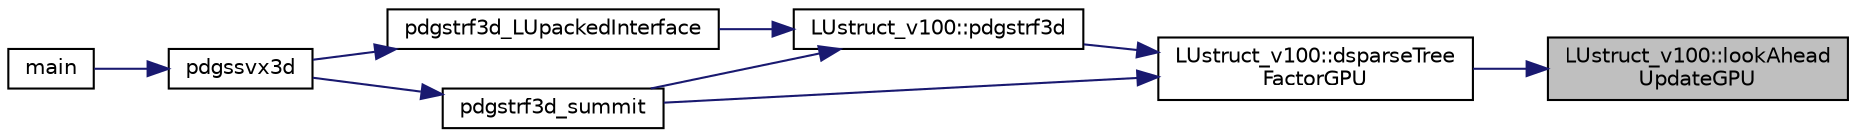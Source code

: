 digraph "LUstruct_v100::lookAheadUpdateGPU"
{
 // LATEX_PDF_SIZE
  edge [fontname="Helvetica",fontsize="10",labelfontname="Helvetica",labelfontsize="10"];
  node [fontname="Helvetica",fontsize="10",shape=record];
  rankdir="RL";
  Node1 [label="LUstruct_v100::lookAhead\lUpdateGPU",height=0.2,width=0.4,color="black", fillcolor="grey75", style="filled", fontcolor="black",tooltip=" "];
  Node1 -> Node2 [dir="back",color="midnightblue",fontsize="10",style="solid",fontname="Helvetica"];
  Node2 [label="LUstruct_v100::dsparseTree\lFactorGPU",height=0.2,width=0.4,color="black", fillcolor="white", style="filled",URL="$structLUstruct__v100.html#ac4592f8805ed1ad0beb724f98ecfa17a",tooltip=" "];
  Node2 -> Node3 [dir="back",color="midnightblue",fontsize="10",style="solid",fontname="Helvetica"];
  Node3 [label="LUstruct_v100::pdgstrf3d",height=0.2,width=0.4,color="black", fillcolor="white", style="filled",URL="$structLUstruct__v100.html#a80324555bc4f128a8f64af2846f46a3d",tooltip=" "];
  Node3 -> Node4 [dir="back",color="midnightblue",fontsize="10",style="solid",fontname="Helvetica"];
  Node4 [label="pdgstrf3d_LUpackedInterface",height=0.2,width=0.4,color="black", fillcolor="white", style="filled",URL="$LUgpuCHandle__interface_8cpp.html#acf3a56b3348f3f776bd692423e1d2604",tooltip=" "];
  Node4 -> Node5 [dir="back",color="midnightblue",fontsize="10",style="solid",fontname="Helvetica"];
  Node5 [label="pdgssvx3d",height=0.2,width=0.4,color="black", fillcolor="white", style="filled",URL="$pdgssvx3d_8c.html#a4cd295688eb2d11cd956c465f54af439",tooltip=" "];
  Node5 -> Node6 [dir="back",color="midnightblue",fontsize="10",style="solid",fontname="Helvetica"];
  Node6 [label="main",height=0.2,width=0.4,color="black", fillcolor="white", style="filled",URL="$pddrive3d_8c.html#a0ddf1224851353fc92bfbff6f499fa97",tooltip=" "];
  Node3 -> Node7 [dir="back",color="midnightblue",fontsize="10",style="solid",fontname="Helvetica"];
  Node7 [label="pdgstrf3d_summit",height=0.2,width=0.4,color="black", fillcolor="white", style="filled",URL="$pdgstrf3d__summit_8cpp.html#a1946f63e24f32f2f9675e9e3463af0a6",tooltip=" "];
  Node7 -> Node5 [dir="back",color="midnightblue",fontsize="10",style="solid",fontname="Helvetica"];
  Node2 -> Node7 [dir="back",color="midnightblue",fontsize="10",style="solid",fontname="Helvetica"];
}
